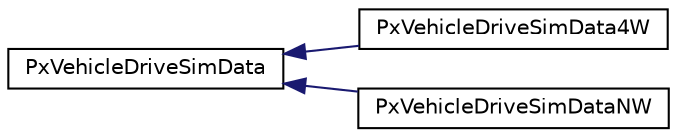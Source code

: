 digraph "Graphical Class Hierarchy"
{
  edge [fontname="Helvetica",fontsize="10",labelfontname="Helvetica",labelfontsize="10"];
  node [fontname="Helvetica",fontsize="10",shape=record];
  rankdir="LR";
  Node0 [label="PxVehicleDriveSimData",height=0.2,width=0.4,color="black", fillcolor="white", style="filled",URL="$classPxVehicleDriveSimData.html",tooltip="Data structure describing non-wheel configuration data of a vehicle that has engine, gears, clutch, and auto-box. "];
  Node0 -> Node1 [dir="back",color="midnightblue",fontsize="10",style="solid",fontname="Helvetica"];
  Node1 [label="PxVehicleDriveSimData4W",height=0.2,width=0.4,color="black", fillcolor="white", style="filled",URL="$classPxVehicleDriveSimData4W.html",tooltip="Data structure describing the drive model components of a vehicle with up to 4 driven wheels and up t..."];
  Node0 -> Node2 [dir="back",color="midnightblue",fontsize="10",style="solid",fontname="Helvetica"];
  Node2 [label="PxVehicleDriveSimDataNW",height=0.2,width=0.4,color="black", fillcolor="white", style="filled",URL="$classPxVehicleDriveSimDataNW.html",tooltip="Data structure describing configuration data of a vehicle with up to PX_MAX_NB_WHEELS driven equally ..."];
}

